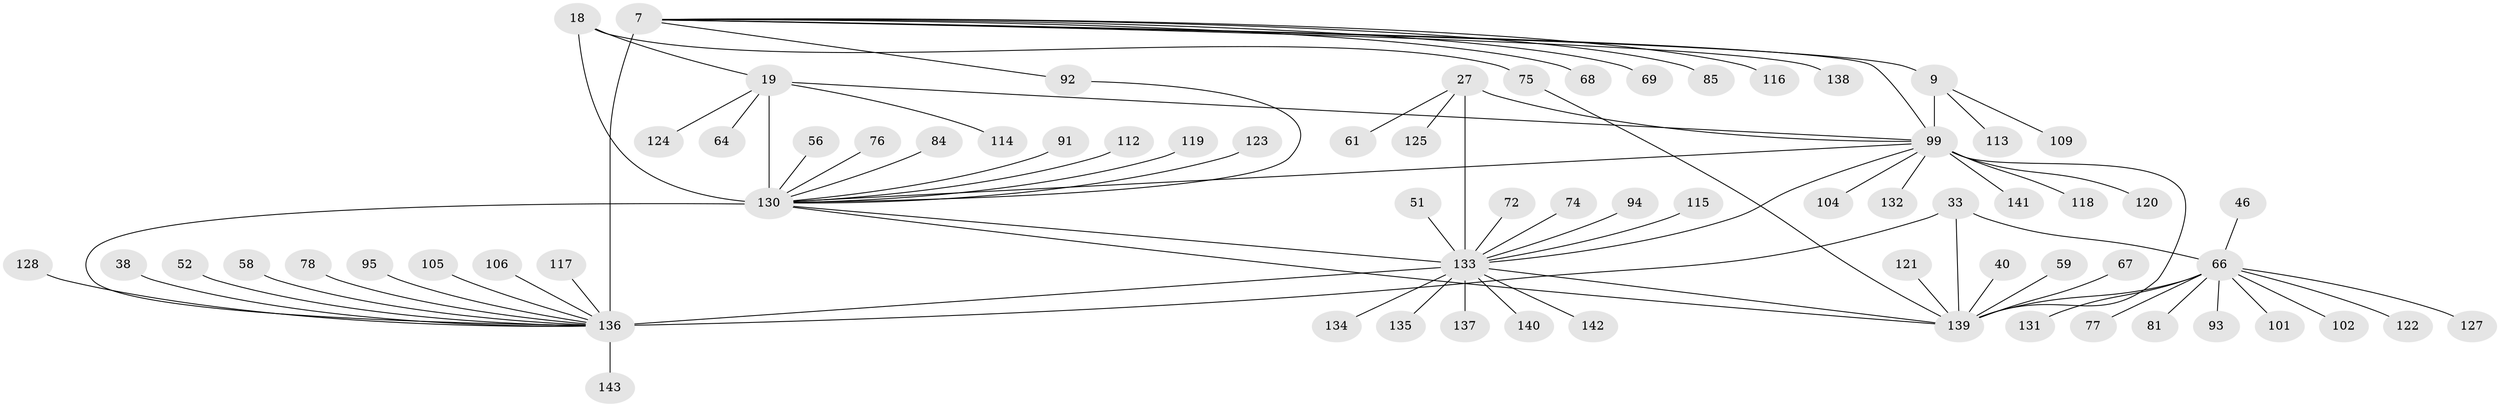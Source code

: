 // original degree distribution, {13: 0.006993006993006993, 8: 0.06993006993006994, 11: 0.03496503496503497, 9: 0.04195804195804196, 7: 0.027972027972027972, 14: 0.013986013986013986, 12: 0.013986013986013986, 6: 0.013986013986013986, 10: 0.02097902097902098, 4: 0.006993006993006993, 2: 0.13286713286713286, 1: 0.5664335664335665, 3: 0.04195804195804196, 5: 0.006993006993006993}
// Generated by graph-tools (version 1.1) at 2025/59/03/04/25 21:59:14]
// undirected, 71 vertices, 83 edges
graph export_dot {
graph [start="1"]
  node [color=gray90,style=filled];
  7 [super="+6+3"];
  9 [super="+8"];
  18 [super="+17"];
  19 [super="+15"];
  27 [super="+26"];
  33 [super="+29"];
  38;
  40;
  46;
  51;
  52;
  56;
  58;
  59;
  61;
  64;
  66 [super="+35+41+45"];
  67;
  68;
  69;
  72;
  74;
  75;
  76;
  77;
  78;
  81;
  84;
  85;
  91;
  92;
  93;
  94;
  95;
  99 [super="+96"];
  101;
  102;
  104;
  105;
  106;
  109 [super="+103"];
  112;
  113;
  114;
  115;
  116 [super="+108+111"];
  117;
  118;
  119;
  120;
  121;
  122;
  123 [super="+110"];
  124;
  125;
  127;
  128;
  130 [super="+20+21+47"];
  131 [super="+54+100"];
  132;
  133 [super="+28"];
  134 [super="+126"];
  135 [super="+107"];
  136 [super="+36+55+88"];
  137 [super="+86"];
  138;
  139 [super="+129"];
  140 [super="+57"];
  141;
  142;
  143 [super="+50"];
  7 -- 9;
  7 -- 92;
  7 -- 116;
  7 -- 136 [weight=12];
  7 -- 68;
  7 -- 69;
  7 -- 85;
  7 -- 138;
  7 -- 99;
  9 -- 113;
  9 -- 109;
  9 -- 99 [weight=10];
  18 -- 19 [weight=4];
  18 -- 75;
  18 -- 130 [weight=6];
  19 -- 64;
  19 -- 114;
  19 -- 124;
  19 -- 130 [weight=6];
  19 -- 99;
  27 -- 61;
  27 -- 125;
  27 -- 133 [weight=10];
  27 -- 99;
  33 -- 136;
  33 -- 66 [weight=6];
  33 -- 139 [weight=4];
  38 -- 136;
  40 -- 139;
  46 -- 66;
  51 -- 133;
  52 -- 136;
  56 -- 130;
  58 -- 136;
  59 -- 139;
  66 -- 131;
  66 -- 101;
  66 -- 102;
  66 -- 77;
  66 -- 81;
  66 -- 122;
  66 -- 93;
  66 -- 127;
  66 -- 139 [weight=6];
  67 -- 139;
  72 -- 133;
  74 -- 133;
  75 -- 139;
  76 -- 130;
  78 -- 136;
  84 -- 130;
  91 -- 130;
  92 -- 130;
  94 -- 133;
  95 -- 136;
  99 -- 130;
  99 -- 132;
  99 -- 133;
  99 -- 104;
  99 -- 139 [weight=2];
  99 -- 141;
  99 -- 118;
  99 -- 120;
  105 -- 136;
  106 -- 136;
  112 -- 130;
  115 -- 133;
  117 -- 136;
  119 -- 130;
  121 -- 139;
  123 -- 130;
  128 -- 136;
  130 -- 136 [weight=2];
  130 -- 139 [weight=2];
  130 -- 133;
  133 -- 134;
  133 -- 135;
  133 -- 136 [weight=3];
  133 -- 139 [weight=3];
  133 -- 140;
  133 -- 137;
  133 -- 142;
  136 -- 143;
}
